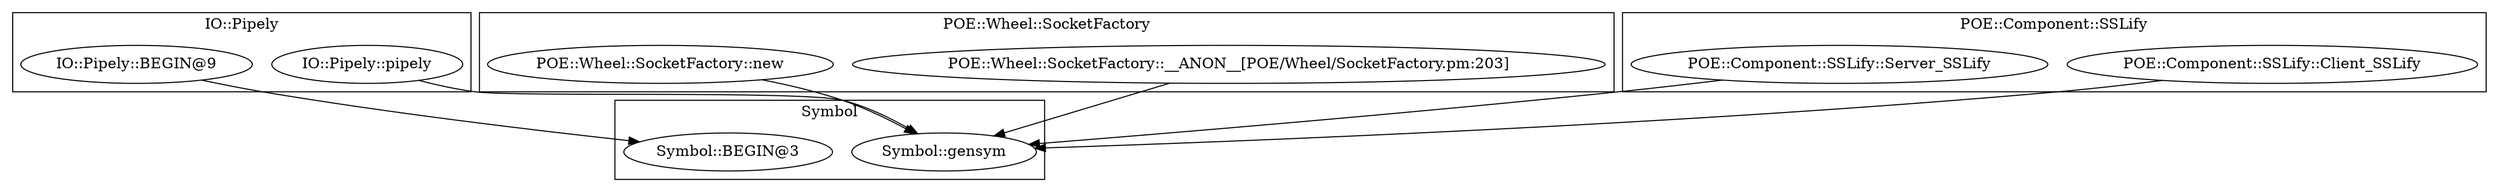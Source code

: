 digraph {
graph [overlap=false]
subgraph cluster_IO_Pipely {
	label="IO::Pipely";
	"IO::Pipely::pipely";
	"IO::Pipely::BEGIN@9";
}
subgraph cluster_Symbol {
	label="Symbol";
	"Symbol::gensym";
	"Symbol::BEGIN@3";
}
subgraph cluster_POE_Wheel_SocketFactory {
	label="POE::Wheel::SocketFactory";
	"POE::Wheel::SocketFactory::__ANON__[POE/Wheel/SocketFactory.pm:203]";
	"POE::Wheel::SocketFactory::new";
}
subgraph cluster_POE_Component_SSLify {
	label="POE::Component::SSLify";
	"POE::Component::SSLify::Client_SSLify";
	"POE::Component::SSLify::Server_SSLify";
}
"POE::Component::SSLify::Server_SSLify" -> "Symbol::gensym";
"POE::Component::SSLify::Client_SSLify" -> "Symbol::gensym";
"IO::Pipely::pipely" -> "Symbol::gensym";
"POE::Wheel::SocketFactory::__ANON__[POE/Wheel/SocketFactory.pm:203]" -> "Symbol::gensym";
"POE::Wheel::SocketFactory::new" -> "Symbol::gensym";
"IO::Pipely::BEGIN@9" -> "Symbol::BEGIN@3";
}
